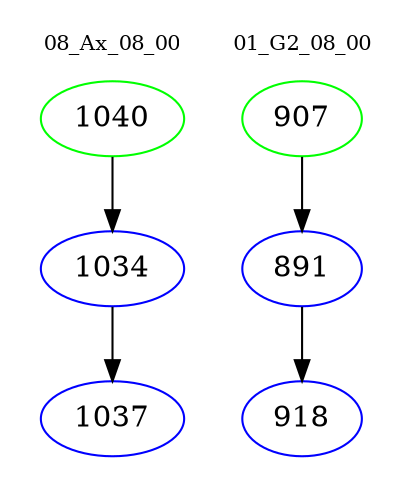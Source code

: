 digraph{
subgraph cluster_0 {
color = white
label = "08_Ax_08_00";
fontsize=10;
T0_1040 [label="1040", color="green"]
T0_1040 -> T0_1034 [color="black"]
T0_1034 [label="1034", color="blue"]
T0_1034 -> T0_1037 [color="black"]
T0_1037 [label="1037", color="blue"]
}
subgraph cluster_1 {
color = white
label = "01_G2_08_00";
fontsize=10;
T1_907 [label="907", color="green"]
T1_907 -> T1_891 [color="black"]
T1_891 [label="891", color="blue"]
T1_891 -> T1_918 [color="black"]
T1_918 [label="918", color="blue"]
}
}

